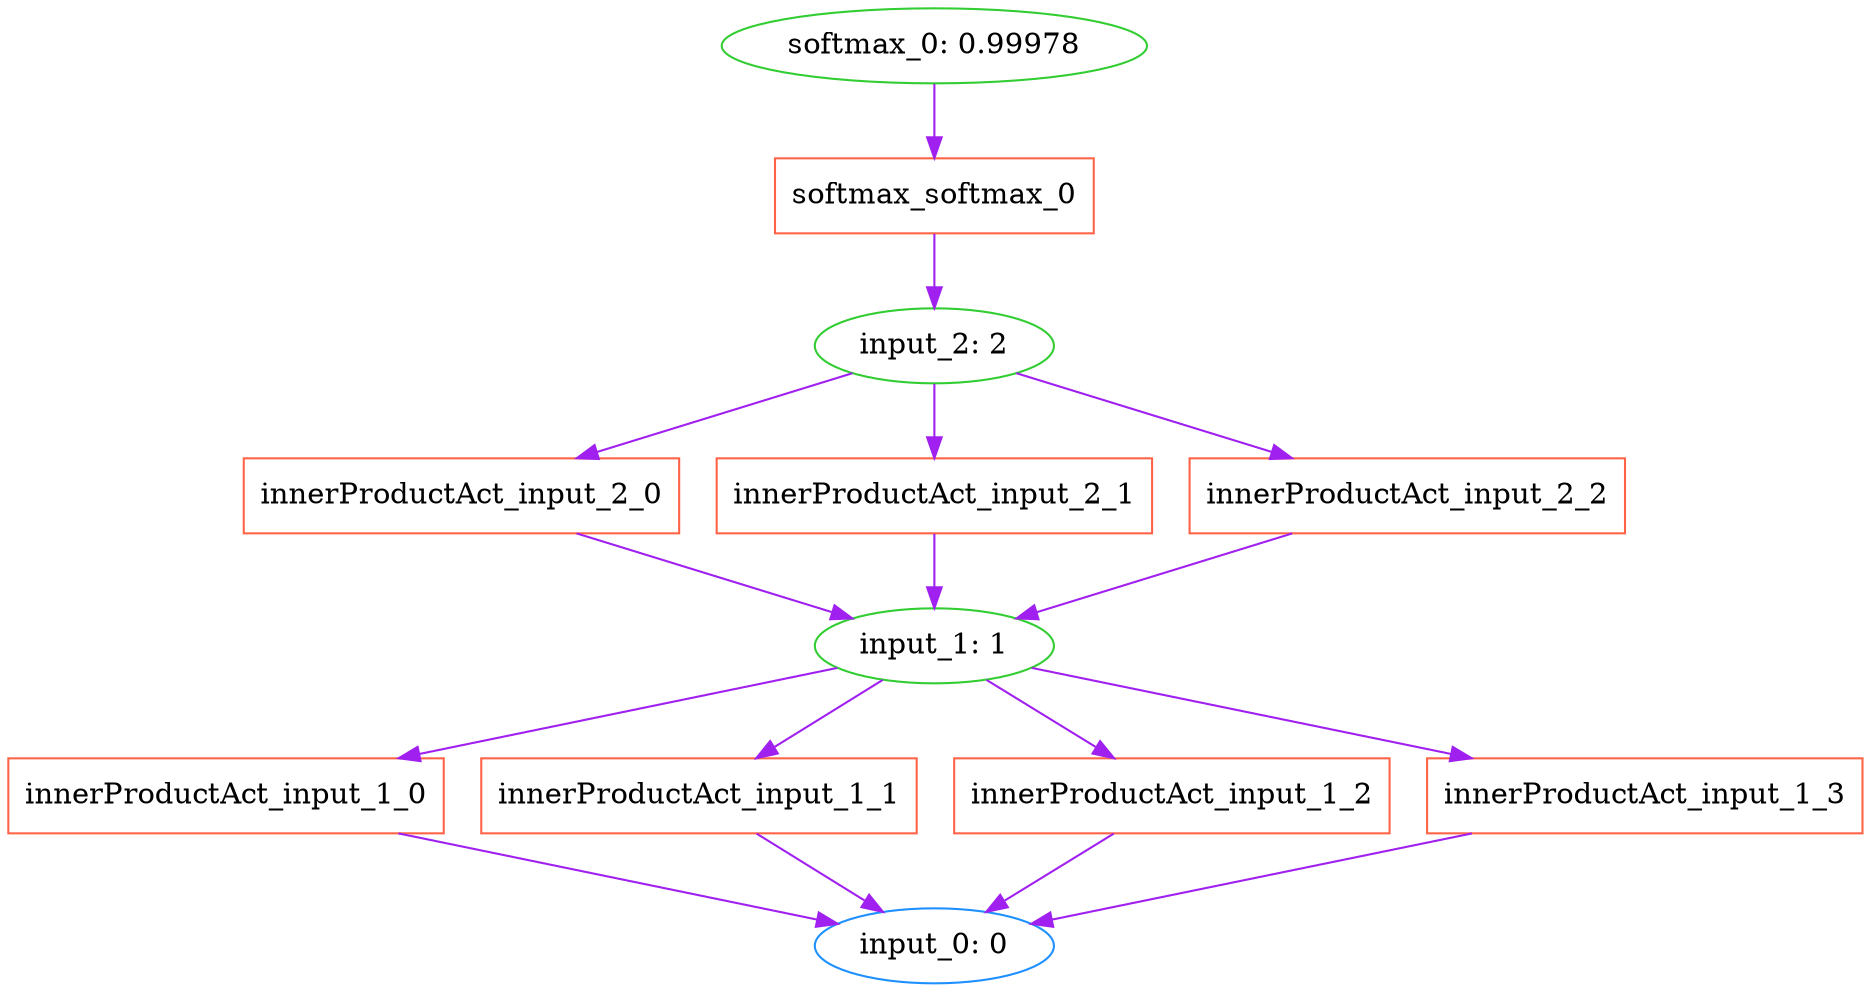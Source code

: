 digraph G {
0 [label="softmax_0: 0.99978", shape=oval, color=limegreen];
1 [label="softmax_softmax_0", shape=box, color=tomato];
2 [label="input_2: 2", shape=oval, color=limegreen];
3 [label="innerProductAct_input_2_0", shape=box, color=tomato];
4 [label="input_1: 1", shape=oval, color=limegreen];
5 [label="innerProductAct_input_1_0", shape=box, color=tomato];
6 [label="input_0: 0", shape=oval, color=dodgerblue];
7 [label="innerProductAct_input_1_1", shape=box, color=tomato];
8 [label="innerProductAct_input_1_2", shape=box, color=tomato];
9 [label="innerProductAct_input_1_3", shape=box, color=tomato];
10 [label="innerProductAct_input_2_1", shape=box, color=tomato];
11 [label="innerProductAct_input_2_2", shape=box, color=tomato];
0->1  [color=purple]
 [label=""];
1->2  [color=purple]
 [label=""];
2->3  [color=purple]
 [label=""];
3->4  [color=purple]
 [label=""];
4->5  [color=purple]
 [label=""];
5->6  [color=purple]
 [label=""];
4->7  [color=purple]
 [label=""];
7->6  [color=purple]
 [label=""];
4->8  [color=purple]
 [label=""];
8->6  [color=purple]
 [label=""];
4->9  [color=purple]
 [label=""];
9->6  [color=purple]
 [label=""];
2->10  [color=purple]
 [label=""];
10->4  [color=purple]
 [label=""];
2->11  [color=purple]
 [label=""];
11->4  [color=purple]
 [label=""];
}
